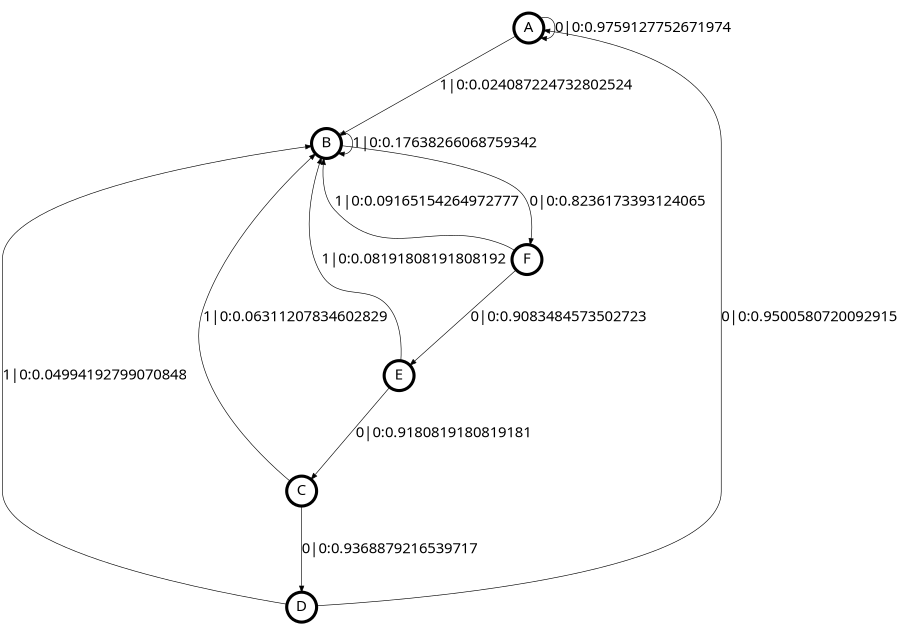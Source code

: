digraph  {
size = "6,8.5";
ratio = "fill";
node
[shape = circle];
node [fontsize = 24];
node [penwidth = 5];
edge [fontsize = 24];
node [fontname = "CMU Serif Roman"];
graph [fontname = "CMU Serif Roman"];
edge [fontname = "CMU Serif Roman"];
A -> A [label = "0|0:0.9759127752671974\l"];
A -> B [label = "1|0:0.024087224732802524\l"];
B -> B [label = "1|0:0.17638266068759342\l"];
B -> F [label = "0|0:0.8236173393124065\l"];
C -> B [label = "1|0:0.06311207834602829\l"];
C -> D [label = "0|0:0.9368879216539717\l"];
D -> A [label = "0|0:0.9500580720092915\l"];
D -> B [label = "1|0:0.04994192799070848\l"];
E -> B [label = "1|0:0.08191808191808192\l"];
E -> C [label = "0|0:0.9180819180819181\l"];
F -> B [label = "1|0:0.09165154264972777\l"];
F -> E [label = "0|0:0.9083484573502723\l"];
}